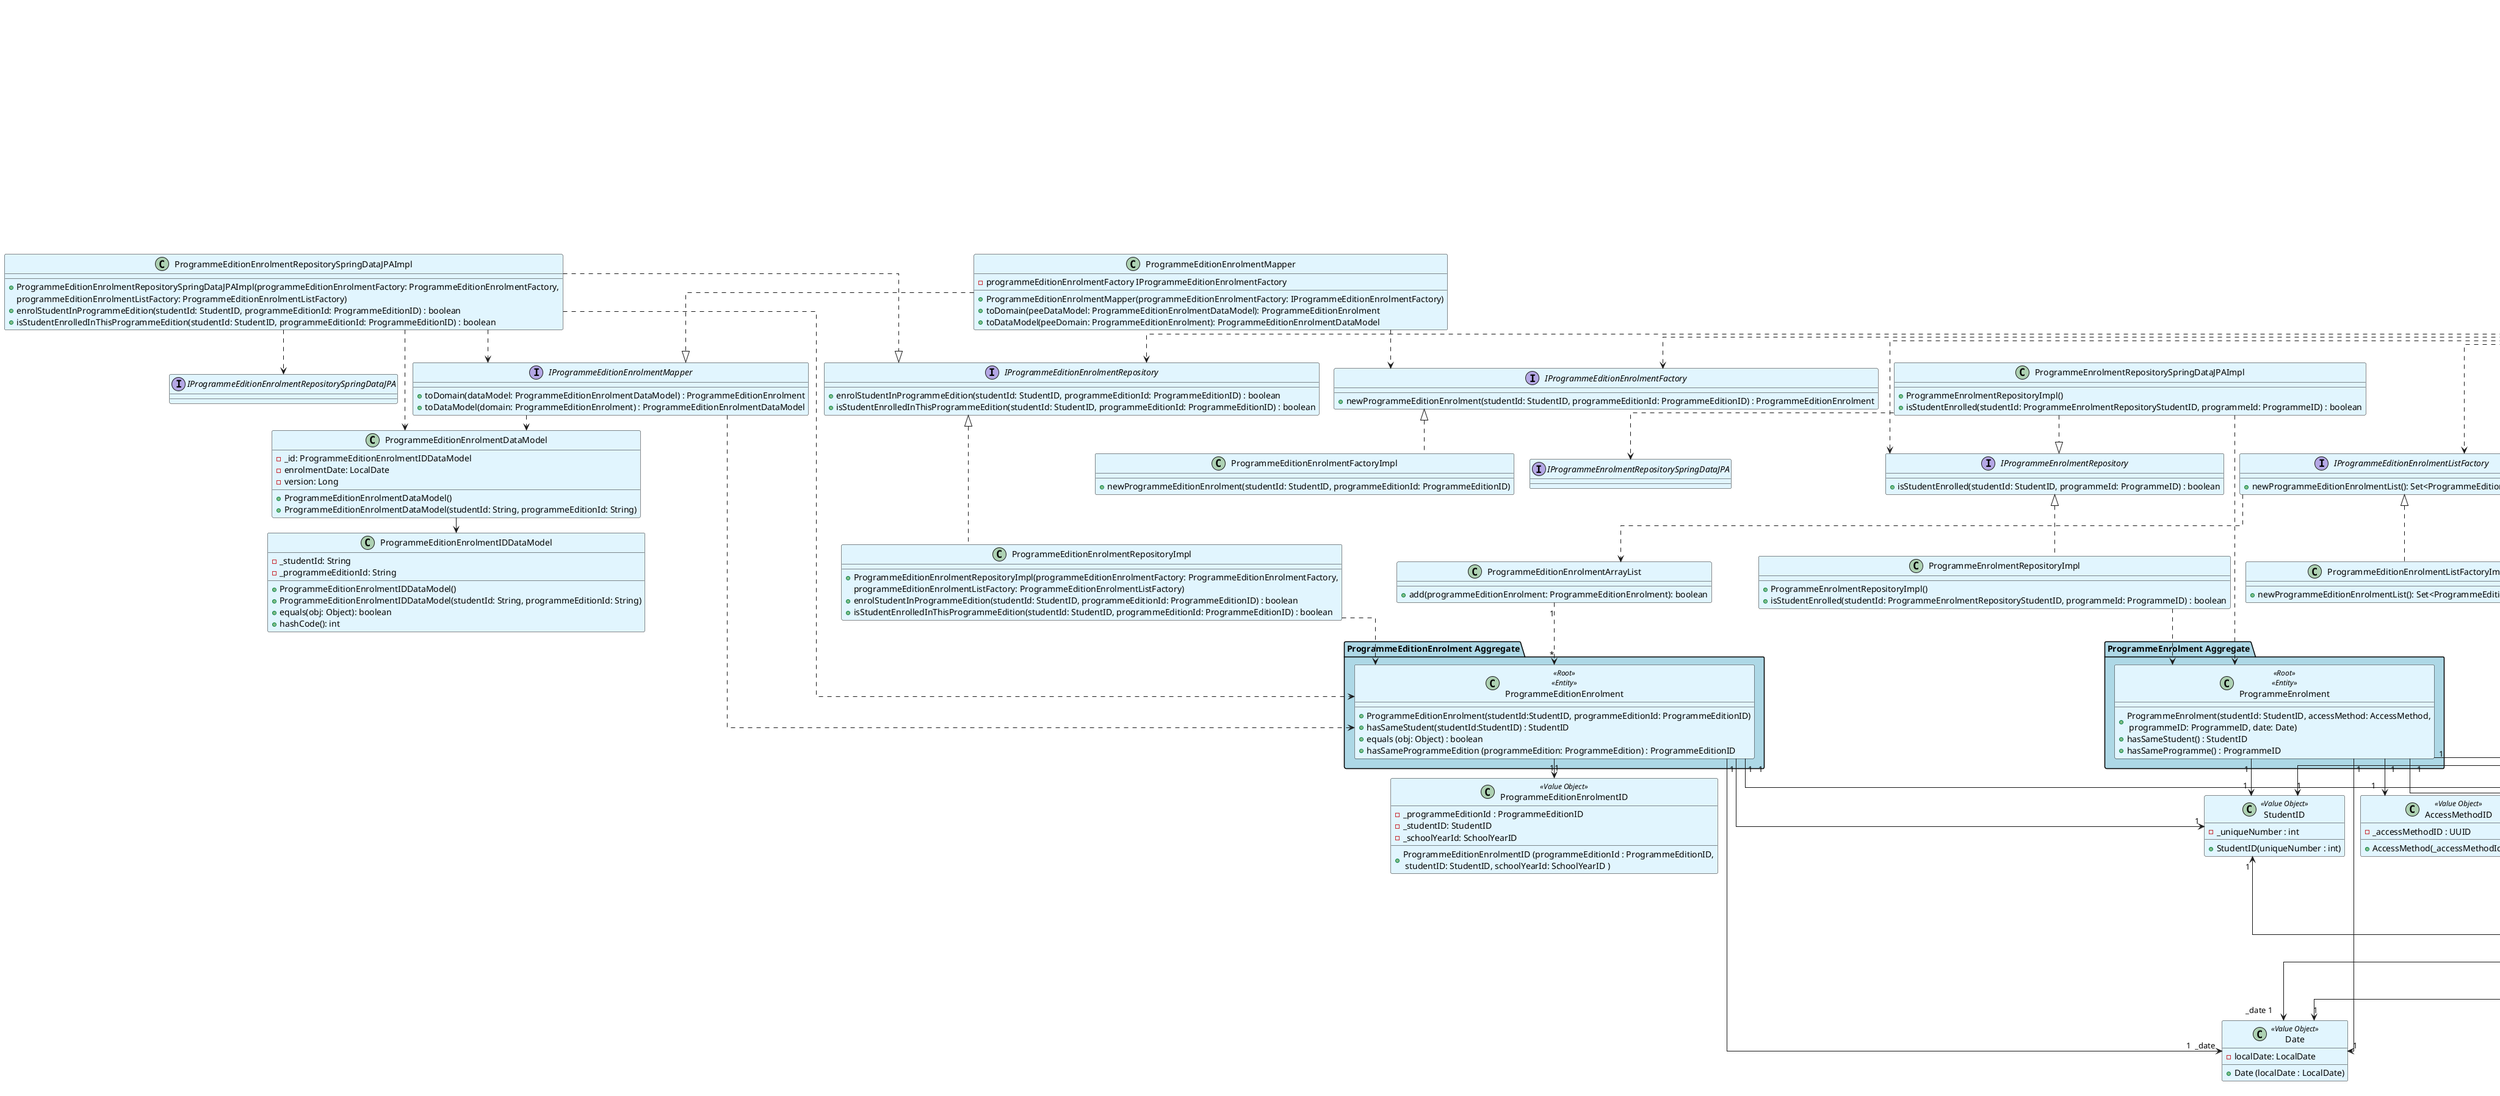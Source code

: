 @startuml
'!pragma layout smetana
'left to right direction
'top to bottom direction

skinparam ranksep 25
skinparam nodesep 25
skinparam classBackgroundColor #E1F5FE
skinparam linetype ortho

class US17_EnrolStudentInProgrammeEditionAndSetOfCoursesEditionsController {
    +US17_EnrolStudentInProgrammeEditionAndSetOfCoursesEditionsController(programmeEditionEnrolmentService: IProgrammeEditionEnrolmentService)
    +getAllProgrammesIDs(): List<ProgrammeID>
    +getAllSchoolYearsIDs(): List<SchoolYearID>
    +enrolStudentInProgrammeEditionAndSetOfCoursesEditionsController(studentId: StudentID, programmeId: ProgrammeID, schoolYearId: SchoolYearID)
}


' Service Interfaces
interface IProgrammeEditionEnrolmentService{
    +ProgrammeEditionEnrolmentService(programmeEditionEnrolmentRepository: IProgrammeEditionEnrolmentRepository, \n programmeEditionRepository: IProgrammeEditionRepository, programmeRepository: IProgrammeRepository, \n courseEditionEnrolmentRepository: ICourseEditionEnrolmentRepository, courseEditionRepository: ICourseEditionRepository, \n schoolYearRepository: ISchoolYearRepository, programmeEnrolmentRepository: IProgrammeEnrolmentRepository
    +enrolStudentImProgrammeEditionAndSetOfCoursesEditions(studentId: StudentID, programmeId: ProgrammeID, schoolYearId: SchoolYearID
    +getAllProgrammesIDs(): List<ProgrammeID>
    +getAllSchoolYearsIDs(): List<SchoolYearID>
    }

'Repository Interfaces
interface IProgrammeEditionEnrolmentRepository {
    +enrolStudentInProgrammeEdition(studentId: StudentID, programmeEditionId: ProgrammeEditionID) : boolean
    +isStudentEnrolledInThisProgrammeEdition(studentId: StudentID, programmeEditionId: ProgrammeEditionID) : boolean
}

interface IProgrammeEditionRepository {
    +findProgrammeEditionIDByProgrammeIDAndSchoolYearID(programmeId: ProgrammeID, schoolYearId: SchoolYearID) : Optional<ProgrammeEditionID>
}

interface IProgrammeRepository {
    +getAllProgrammesIDs() : List<ProgrammeID>
}

interface ICourseEditionEnrolmentRepository {
    +enrolStudentInACourseEdition (studentId: StudentID, courseEditionId: CourseEditionID) : boolean
    +findByStudentAndEdition (studentId: StudentID, courseEditionId: CourseEditionID) : Optional<CourseEditionEnrolment>
    +enrolStudentInProgrammeEditionCoursesEditions (studentId: StudentID, courseEditionsId: List<CourseEditionID>) : void
}

interface ICourseEditionRepository {
    +findCourseEditionsByProgrammeEdition(programmeEditionId: ProgrammeEditionID): List<CourseEditionId>
}

interface ISchoolYearRepository {
    +getAllSchoolYearsIDs() : List<SchoolYearID>
}

interface IProgrammeEnrolmentRepository {
    +isStudentEnrolled(studentId: StudentID, programmeId: ProgrammeID) : boolean
}

interface IProgrammeEditionEnrolmentFactory{
    +newProgrammeEditionEnrolment(studentId: StudentID, programmeEditionId: ProgrammeEditionID) : ProgrammeEditionEnrolment
}

interface IProgrammeEditionEnrolmentListFactory{
    +newProgrammeEditionEnrolmentList(): Set<ProgrammeEditionEnrolmentId>
}

interface IProgrammeEditionEnrolmentRepositorySpringDataJPA {
}

interface IProgrammeRepositorySpringDataJPA {
}

interface IProgrammeEditionRepositorySpringDataJPA {
}

interface IProgrammeEnrolmentRepositorySpringDataJPA {
}

interface ICourseEditionEnrolmentRepositorySpringDataJPA {
}

interface ICourseEditionRepositorySpringDataJPA {
}

interface ISchoolYearRepositorySpringDataJPA {
}

interface IProgrammeEditionEnrolmentMapper {
    +toDomain(dataModel: ProgrammeEditionEnrolmentDataModel) : ProgrammeEditionEnrolment
    +toDataModel(domain: ProgrammeEditionEnrolment) : ProgrammeEditionEnrolmentDataModel
}

' Services
class ProgrammeEditionEnrolmentServiceImpl {
    +ProgrammeEditionEnrolmentService(programmeEditionEnrolmentRepository: IProgrammeEditionEnrolmentRepository, \n programmeEditionRepository: IProgrammeEditionRepository, programmeRepository: IProgrammeRepository, \n courseEditionEnrolmentRepository: ICourseEditionEnrolmentRepository, courseEditionRepository: ICourseEditionRepository, \n schoolYearRepository: ISchoolYearRepository, programmeEnrolmentRepository: IProgrammeEnrolmentRepository
    +enrolStudentImProgrammeEditionAndSetOfCoursesEditions(studentId: StudentID, programmeId: ProgrammeID, schoolYearId: SchoolYearID
    +getAllProgrammesIDs(): List<ProgrammeID>
    +getAllSchoolYearsIDs(): List<SchoolYearID>
}

'Repositories
class ProgrammeEditionEnrolmentRepositoryImpl {
    +ProgrammeEditionEnrolmentRepositoryImpl(programmeEditionEnrolmentFactory: ProgrammeEditionEnrolmentFactory,
          programmeEditionEnrolmentListFactory: ProgrammeEditionEnrolmentListFactory)
    +enrolStudentInProgrammeEdition(studentId: StudentID, programmeEditionId: ProgrammeEditionID) : boolean
    +isStudentEnrolledInThisProgrammeEdition(studentId: StudentID, programmeEditionId: ProgrammeEditionID) : boolean
}

class ProgrammeEditionEnrolmentRepositorySpringDataJPAImpl {
    +ProgrammeEditionEnrolmentRepositorySpringDataJPAImpl(programmeEditionEnrolmentFactory: ProgrammeEditionEnrolmentFactory,
          programmeEditionEnrolmentListFactory: ProgrammeEditionEnrolmentListFactory)
    +enrolStudentInProgrammeEdition(studentId: StudentID, programmeEditionId: ProgrammeEditionID) : boolean
    +isStudentEnrolledInThisProgrammeEdition(studentId: StudentID, programmeEditionId: ProgrammeEditionID) : boolean
}

class ProgrammeEditionRepositoryImpl {
    +ProgrammeEditionRepositoryImpl(programmeEditionFactory: ProgrammeEditionFactory)
    +findProgrammeEditionIDByProgrammeIDAndSchoolYearID(programmeId: ProgrammeID, schoolYearId: SchoolYearID) : Optional<ProgrammeEditionID>
}

class ProgrammeEditionRepositorySpringDataJPAImpl {
    +ProgrammeEditionRepositoryImpl(programmeEditionFactory: ProgrammeEditionFactory)
    +findProgrammeEditionIDByProgrammeIDAndSchoolYearID(programmeId: ProgrammeID, schoolYearId: SchoolYearID) : Optional<ProgrammeEditionID>
}

class ProgrammeRepositoryImpl {
    +ProgrammeRepositoryImpl(programmeFactory: ProgrammeFactory)
    +getAllProgrammesIDs() : List<ProgrammeID>
}

class ProgrammeRepositorySpringDataJPAImpl {
    +ProgrammeRepositoryImpl(programmeFactory: ProgrammeFactory)
    +getAllProgrammesIDs() : List<ProgrammeID>
}

class CourseEditionEnrolmentRepositoryImpl {
    +CourseEditionEnrolmentRepositoryImpl ()
    +enrolStudentInACourseEdition(studentId: StudentID, courseEditionId: CourseEditionID) : boolean
    +findByStudentAndEdition(studentId: StudentID, courseEditionId: CourseEditionID) : Optional<CourseEditionEnrolment>
    +enrolStudentInProgrammeEditionCoursesEditions(studentId: StudentID, courseEditions: List<CourseEditionID>) : void
}

class CourseEditionEnrolmentRepositorySpringDataJPAImpl {
    +CourseEditionEnrolmentRepositoryImpl ()
    +enrolStudentInACourseEdition(studentId: StudentID, courseEditionId: CourseEditionID) : boolean
    +findByStudentAndEdition(studentId: StudentID, courseEditionId: CourseEditionID) : Optional<CourseEditionEnrolment>
    +enrolStudentInProgrammeEditionCoursesEditions(studentId: StudentID, courseEditions: List<CourseEditionID>) : void
}

class CourseEditionRepositoryImpl {
    +CourseEditionRepositoryImpl(courseEditionFactory: CourseEditionFactory)
    +findCourseEditionsByProgrammeEdition(programmeEdition: ProgrammeEdition) : List<CourseEditionID>
}

class CourseEditionRepositorySpringDataJPAImpl {
    +CourseEditionRepositoryImpl(courseEditionFactory: CourseEditionFactory)
    +findCourseEditionsByProgrammeEdition(programmeEdition: ProgrammeEdition) : List<CourseEditionID>
}

class SchoolYearRepositoryImpl {
    +SchoolYearRepositoryImpl(schoolYearFactory: SchoolYearFactory, schoolYearListFactory: SchoolYearListFactory)
    +getAllSchoolYearsIDs() : List<SchoolYearID>
}

class SchoolYearRepositorySpringDataJPAImpl {
    +SchoolYearRepositoryImpl(schoolYearFactory: SchoolYearFactory, schoolYearListFactory: SchoolYearListFactory)
    +getAllSchoolYearsIDs() : List<SchoolYearID>
}

class ProgrammeEnrolmentRepositoryImpl {
    +ProgrammeEnrolmentRepositoryImpl()
    +isStudentEnrolled(studentId: ProgrammeEnrolmentRepositoryStudentID, programmeId: ProgrammeID) : boolean
}

class ProgrammeEnrolmentRepositorySpringDataJPAImpl {
    +ProgrammeEnrolmentRepositoryImpl()
    +isStudentEnrolled(studentId: ProgrammeEnrolmentRepositoryStudentID, programmeId: ProgrammeID) : boolean
}


'Aggregates
package "CourseEditionEnrolment Aggregate" #Lightblue {
    class CourseEditionEnrolment <<Root>> <<Entity>> {
    +CourseEditionEnrolment(studentId:StudentID, courseEditionId: CourseEditionID)
    +hasStudent (studentId: StudentID) : boolean
    +hasCourseEdition (courseEditionId: CourseEditionID) : boolean
    }
}

package "ProgrammeEditionEnrolment Aggregate" #Lightblue {
    class ProgrammeEditionEnrolment <<Root>> <<Entity>> {
    +ProgrammeEditionEnrolment(studentId:StudentID, programmeEditionId: ProgrammeEditionID)
    +hasSameStudent(studentId:StudentID) : StudentID
    +equals (obj: Object) : boolean
    +hasSameProgrammeEdition (programmeEdition: ProgrammeEdition) : ProgrammeEditionID
    }
}

package "Programme Aggregate" #Lightblue{
    class Programme <<Root>> <<Entity>>  {
     + Programme(name : NameWithNumbersAndSpecialChars, acronym : Acronym,\n quantityOfEcts: QuantEcts, quantityOfSemesters : QuantSemesters,
          degreeTypeID : DegreeTypeID, departmentID : DepartmentID, programmeDirectorID : TeacherID)
     +getProgrammesID() : ProgrammeID
    }
 }

 package "Student Aggregate" #Lightblue{
     class Student <<Root>> <<Entity>> {
         +Student(studentId: StudentID, name: Name, NIF: NIF, phone: Phone,
         email: Email, address: Address, academicEmail  : StudentAcademicEmail)
     }
 }

 package "ProgrammeEdition Aggregate" #Lightblue{
     class ProgrammeEdition <<Root>> <<Entity>> {
         +ProgrammeEdition(programmeId: ProgrammeID, schoolYearId: SchoolYearID)
         +findProgrammeIDInProgrammeEdition() : ProgrammeID
         +findSchoolYearIDInProgrammeEdition() : SchoolYearID
     }
 }

 package "CourseEdition Aggregate" #Lightblue{
     class CourseEdition <<Root>> <<Entity>> {
         +CourseEdition(programmeEditionId: ProgrammeEditionID,\n courseInStudyPlanID: CourseInStudyPlanID, courseEditionId: CourseEditionID)
         +whatProgrammeEditionBelongsThisCourseEdition() : ProgrammeEditionID
     }
 }

 package "SchoolYear Aggregate" #Lightblue{
     class SchoolYear <<Root>> <<Entity>>  {
        +SchoolYear(description: Description, startDate: Date, endDate: Date)
    }
 }

package "ProgrammeEnrolment Aggregate" #Lightblue{
    class ProgrammeEnrolment <<Root>> <<Entity>> {
        +ProgrammeEnrolment(studentId: StudentID, accessMethod: AccessMethod,\n programmeID: ProgrammeID, date: Date)
        +hasSameStudent() : StudentID
        +hasSameProgramme() : ProgrammeID
    }
}

'DataModel

class ProgrammeEditionEnrolmentIDDataModel {
      - _studentId: String
      - _programmeEditionId: String
      + ProgrammeEditionEnrolmentIDDataModel()
      + ProgrammeEditionEnrolmentIDDataModel(studentId: String, programmeEditionId: String)
      + equals(obj: Object): boolean
      + hashCode(): int
}

class ProgrammeEditionEnrolmentDataModel{
      - _id: ProgrammeEditionEnrolmentIDDataModel
      - enrolmentDate: LocalDate
      - version: Long
      + ProgrammeEditionEnrolmentDataModel()
      + ProgrammeEditionEnrolmentDataModel(studentId: String, programmeEditionId: String)
      }

'Mapper
class ProgrammeEditionEnrolmentMapper{
      - programmeEditionEnrolmentFactory IProgrammeEditionEnrolmentFactory
      + ProgrammeEditionEnrolmentMapper(programmeEditionEnrolmentFactory: IProgrammeEditionEnrolmentFactory)
      + toDomain(peeDataModel: ProgrammeEditionEnrolmentDataModel): ProgrammeEditionEnrolment
      + toDataModel(peeDomain: ProgrammeEditionEnrolment): ProgrammeEditionEnrolmentDataModel
}

'Value Objects

class CourseEditionEnrolmentID <<Value Object>>{
    -_studentID: StudentID
    - _courseEditionID : CourseEditionID
    + CourseEditionEnrolmentID (studentId: StudentID, courseEditionID : CourseEditionID)
}

class ProgrammeEditionEnrolmentID <<Value Object>> {
    - _programmeEditionId : ProgrammeEditionID
    -_studentID: StudentID
    -_schoolYearId: SchoolYearID
    + ProgrammeEditionEnrolmentID (programmeEditionId : ProgrammeEditionID,\n studentID: StudentID, schoolYearId: SchoolYearID )
}

class ProgrammeID <<Value Object>> {
    -_name : NameWithNumbersAndSpecialChars
    -_acronym : Acronym
    + ProgrammeID (name : NameWithNumbersAndSpecialChars,acronym : Acronym)
}

class StudentID <<Value Object>> {
    -_uniqueNumber : int
    + StudentID(uniqueNumber : int)
}

class Name <<Value Object>> {
    -_name : String
    + Name(name : String)
}

class NIF <<Value Object>> {
    -_NIF : String
    + NIF(NIF : String)
}

class Phone <<Value Object>> {
    -_phone : String
    + Phone(phone : String)
}

class Acronym <<Value Object>> {
     -_acronym : String
     + Acronym(acronym : String)
}

class QuantEcts <<ValueObject>> {
    -_quantEcts: int
    + QuantEcts(quantityOfEcts : int)
}

class QuantityOfSemesters <<ValueObject>> {
    -_quantityOfSemesters: int
    + QuantSemesters(quantityOfSemesters: int)
}

class Email <<Value Object>> {
    -_email : String
    + Email(email : String)
}

class AccessMethodID <<Value Object>> {
    -_accessMethodID : UUID
    + AccessMethod(_accessMethodId : UUID)
}


class NameWithNumbersAndSpecialChars <<Value Object>> {
    -_nameWithNumbersAndSpecialChars : String
    + NameWithNumbersAndSpecialChars\n(_nameWithNumbersAndSpecialChars : String)
}

class StudentAcademicEmail <<Value Object>> {
    -_studentAcademicEmail : String
    + StudentAcademicEmail(institutionalEmail : String)
}
class Address <<Value Object>> {
        +Address(street: Street, postalCode: PostalCode, location: Location, country: Country)
        + getStreet() : Street
        + getPostalCode() : PostalCode
        + getLocation() : Location
        + getCountry() : Country
    }

class Street <<Value Object>> {
    -_street : String
    + Street(street : String)
}

class PostalCode <<Value Object>> {
    -_postalCode : String
    + PostalCode(postalCode : String)
}

class Location <<Value Object>> {
    -_location : String
    + Location(location : String)
}

class Country <<Value Object>> {
    -_country : String
    + Country(country : String)
}

class ProgrammeEnrolmentID <<Value Object>>{
    - _programmeEnrolmentId : UUID
    + getProgrammeEnrolmentId() : _programmeEnrolmentId
}

class CourseEditionID <<Value Object>>{
    -_programmeEditionId : ProgrammeEditionID
    -_courseInStudyPlanId : CourseInStudyPlanID
    + CourseEditionId (programmeEditionId : ProgrammeEditionID,\n courseInStudyPlanId : CourseInStudyPlanID)
}

class ProgrammeEditionID <<Value Object>> {
        -_programmeID : ProgrammeID
        -_schoolYearID : SchoolYearID
        + ProgrammeEditionId (programmeID : ProgrammeID,\n schoolYearID : SchoolYearID )
}

class SchoolYearID <<Value Object>>{
    -_schoolYearID : UUID
    + SchoolYearId (schoolYearID: UUID)
    }

class Date <<Value Object>> {
     -localDate: LocalDate
     +Date (localDate : LocalDate)
}

class CourseInStudyPlanID <<Value Object>> {
     -courseID : CourseID
     -studyPlanID :
     +Date (localDate : LocalDate)
}

class  EnrolmentStatus <<Value Object>> {
     -_isActive: boolean
     +EnrollmentStatus(isActive: boolean)
}

class  Description <<Value Object>> {
     -_description: String
     +Description(description: String)
}

class TeacherID <<Value Object>> {
     + TeacherID (teacherAcronym: TeacherAcronym)
     + equals(obj: Object): boolean
     }

class DepartmentID <<Value Object>> {
    + DepartmentID(acronym: DepartmentAcronym)
    + getAcronym(): DepartmentAcronym
    + equals(obj: Object): boolean
    + hashCode(): int
}

class DegreeTypeID <<Value Object>> {
    - String _dtID
    + DegreeTypeID(String dtID)
}



'Factory
class ProgrammeEditionEnrolmentFactoryImpl {
    +newProgrammeEditionEnrolment(studentId: StudentID, programmeEditionId: ProgrammeEditionID)
}

class ProgrammeEditionEnrolmentListFactoryImpl{
+newProgrammeEditionEnrolmentList(): Set<ProgrammeEditionEnrolmentID>
}

class CourseEditionEnrolmentListFactoryImpl {
    +newArrayList(): List<CourseEditionEnrolmentID>
}

class CourseEditionListFactoryImpl{
    +newArrayList(CourseEditionID)
}


'Others

class HashSet{
    + add(): boolean
}

class ProgrammeArrayList {
    +add(): boolean
}

class ProgrammeEditionEnrolmentArrayList{
     +add(programmeEditionEnrolment: ProgrammeEditionEnrolment): boolean
}

class SchoolYearArrayList {
    +add(): boolean
}

class CourseEditionArrayList{
     +add(): boolean
}

' Controller - IService
US17_EnrolStudentInProgrammeEditionAndSetOfCoursesEditionsController  ..>  IProgrammeEditionEnrolmentService

' IService - Service
IProgrammeEditionEnrolmentService  <|...  ProgrammeEditionEnrolmentServiceImpl

ProgrammeEditionEnrolmentServiceImpl  ..>  IProgrammeEditionEnrolmentRepository
ProgrammeEditionEnrolmentServiceImpl  ..>  IProgrammeEditionRepository
ProgrammeEditionEnrolmentServiceImpl  ..>  IProgrammeRepository
ProgrammeEditionEnrolmentServiceImpl  ..>  ICourseEditionEnrolmentRepository
ProgrammeEditionEnrolmentServiceImpl  ..>  ICourseEditionRepository
ProgrammeEditionEnrolmentServiceImpl  ..>  ISchoolYearRepository
ProgrammeEditionEnrolmentServiceImpl  ..>  IProgrammeEnrolmentRepository


' Repository -> interface
IProgrammeEditionEnrolmentRepository <|... ProgrammeEditionEnrolmentRepositoryImpl
IProgrammeEditionRepository <|.. ProgrammeEditionRepositoryImpl
IProgrammeRepository <|.. ProgrammeRepositoryImpl
ICourseEditionEnrolmentRepository <|.. CourseEditionEnrolmentRepositoryImpl
ICourseEditionRepository <|.. CourseEditionRepositoryImpl
ISchoolYearRepository <|.. SchoolYearRepositoryImpl
IProgrammeEnrolmentRepository <|.. ProgrammeEnrolmentRepositoryImpl

' Repository -> Aggregates
ProgrammeRepositoryImpl ..> Programme
CourseEditionEnrolmentRepositoryImpl ..> CourseEditionEnrolment
ProgrammeEditionEnrolmentRepositoryImpl ..> ProgrammeEditionEnrolment
ProgrammeEditionRepositoryImpl ..> ProgrammeEdition
CourseEditionRepositoryImpl ..> CourseEdition
SchoolYearRepositoryImpl ..> SchoolYear
ProgrammeEnrolmentRepositoryImpl ..> ProgrammeEnrolment

' Service -> InterfaceFactory
ProgrammeEditionEnrolmentServiceImpl ..> IProgrammeEditionEnrolmentListFactory
ProgrammeEditionEnrolmentServiceImpl ..> IProgrammeEditionEnrolmentFactory

' Other connections

CourseEditionRepositoryImpl "1       " --> "1" CourseEditionListFactoryImpl
'CourseEditionRepositoryImpl "1" --> "1" CourseEditionArrayList
CourseEditionArrayList "1" <.. "1" CourseEditionListFactoryImpl
CourseEditionArrayList "1 arrayOfCourseEdition" <.u. "*" CourseEdition

'CourseEditionEnrolmentRepositoryImpl "1" --> "1" CourseEditionEnrolmentListFactoryImpl
CourseEditionEnrolmentRepositoryImpl "1" --> "1" HashSet
HashSet "1" <.. "1" CourseEditionEnrolmentListFactoryImpl
HashSet "1" <.. "*" SchoolYear
'ProgrammeEditionEnrolmentRepositoryImpl "1" --> "1" ProgrammeEditionEnrolmentArrayList

ProgrammeEditionEnrolmentArrayList "1" ..> "*" ProgrammeEditionEnrolment
'ProgrammeEditionEnrolmentRepositoryImpl "1" ..> "1" ProgrammeEditionEnrolmentListFactoryImpl

IProgrammeEditionEnrolmentListFactory ..> ProgrammeEditionEnrolmentArrayList
IProgrammeEditionEnrolmentFactory <|.. ProgrammeEditionEnrolmentFactoryImpl
IProgrammeEditionEnrolmentListFactory <|.. ProgrammeEditionEnrolmentListFactoryImpl


'ProgrammeRepositoryImpl "1" --> "1" ProgrammeArrayList
ProgrammeArrayList "1" --> " _programme *" Programme

ProgrammeEdition "1" --> "1" SchoolYearID
ProgrammeEdition "1" --> ProgrammeID
ProgrammeEdition "1" --> "1" ProgrammeEditionID

CourseEdition "1" --> "1" CourseEditionID
CourseEdition "1" --> "1" ProgrammeEditionID
CourseEdition "1" --> "1" CourseInStudyPlanID

'SchoolYearRepositoryImpl "1" --> "1" SchoolYearArrayList
SchoolYearArrayList "1" --> " _schoolYear *" SchoolYear

ProgrammeEditionEnrolment "1"--> "1" ProgrammeEditionID
ProgrammeEditionEnrolment"1" --> "1" StudentID
ProgrammeEditionEnrolment "1"--> "1" ProgrammeEditionEnrolmentID

SchoolYear "1" --> "1" SchoolYearID
SchoolYear "1" --> "1" Description
SchoolYear "1" --> "1" Date

ProgrammeEditionEnrolment  " 1    " --> "1  _date " Date

CourseEditionEnrolment  "1" --> "1 _status" EnrolmentStatus
CourseEditionEnrolment "1" --> "_date 1    " Date
CourseEditionEnrolment "1"   -u-> "1"  StudentID
CourseEditionEnrolment "1" --> "1" CourseEditionID
CourseEditionEnrolment "1" --> "1" CourseEditionEnrolmentID

Programme "1" --> "1" ProgrammeID
Programme "1" --> "1" NameWithNumbersAndSpecialChars
Programme "1" --> "1" Acronym
Programme "1" --> "1" QuantEcts
Programme "1" --> "1" QuantityOfSemesters
Programme "1" --> "1" DepartmentID
Programme "1" --> "1" DegreeTypeID
Programme "1" --> "1" TeacherID

ProgrammeEnrolment "1" --> "1" ProgrammeID
ProgrammeEnrolment "1" --> "1" AccessMethodID
ProgrammeEnrolment "1" --> "1" Date
ProgrammeEnrolment "1" --> "1" StudentID
ProgrammeEnrolment "1" --> "1" ProgrammeEnrolmentID

Student "1" --> "1" StudentID
Student "*" --> "1" Name
Student "\n *" --> "1  " Email
Student "\n *" --> "1   " StudentAcademicEmail
Student "\n *" --> "1 " Phone
Student "\n *" --> "1 " NIF
Student "1" --> "1 _address" Address

Address "  *" ---> "1" Street
Address "*                " ---> "1" PostalCode
Address " *" ---> "1" Location
Address " *" ---> "1" Country

ProgrammeEditionEnrolmentRepositorySpringDataJPAImpl ..|> IProgrammeEditionEnrolmentRepository
ProgrammeEditionEnrolmentRepositorySpringDataJPAImpl ..> IProgrammeEditionEnrolmentRepositorySpringDataJPA
ProgrammeEditionEnrolmentRepositorySpringDataJPAImpl ..> ProgrammeEditionEnrolment
ProgrammeRepositorySpringDataJPAImpl ..|> IProgrammeRepository
ProgrammeRepositorySpringDataJPAImpl ..> IProgrammeRepositorySpringDataJPA
ProgrammeRepositorySpringDataJPAImpl ..> Programme
ProgrammeEditionRepositorySpringDataJPAImpl ..|> IProgrammeEditionRepository
ProgrammeEditionRepositorySpringDataJPAImpl ..> IProgrammeEditionRepositorySpringDataJPA
ProgrammeEditionRepositorySpringDataJPAImpl ..> ProgrammeEdition
ProgrammeEnrolmentRepositorySpringDataJPAImpl ..|> IProgrammeEnrolmentRepository
ProgrammeEnrolmentRepositorySpringDataJPAImpl ..> IProgrammeEnrolmentRepositorySpringDataJPA
ProgrammeEnrolmentRepositorySpringDataJPAImpl ..> ProgrammeEnrolment
CourseEditionEnrolmentRepositorySpringDataJPAImpl ..|> ICourseEditionEnrolmentRepository
CourseEditionEnrolmentRepositorySpringDataJPAImpl ..> ICourseEditionEnrolmentRepositorySpringDataJPA
CourseEditionEnrolmentRepositorySpringDataJPAImpl ..> CourseEditionEnrolment
CourseEditionRepositorySpringDataJPAImpl ...|> ICourseEditionRepository
CourseEditionRepositorySpringDataJPAImpl ..> ICourseEditionRepositorySpringDataJPA
CourseEditionRepositorySpringDataJPAImpl ..> CourseEdition
SchoolYearRepositorySpringDataJPAImpl ..|> ISchoolYearRepository
SchoolYearRepositorySpringDataJPAImpl ..> ISchoolYearRepositorySpringDataJPA
SchoolYearRepositorySpringDataJPAImpl ..> SchoolYear

ProgrammeEditionEnrolmentMapper ..> IProgrammeEditionEnrolmentFactory
ProgrammeEditionEnrolmentMapper ..|> IProgrammeEditionEnrolmentMapper
IProgrammeEditionEnrolmentMapper ..> ProgrammeEditionEnrolment
IProgrammeEditionEnrolmentMapper ..> ProgrammeEditionEnrolmentDataModel
ProgrammeEditionEnrolmentRepositorySpringDataJPAImpl ..> ProgrammeEditionEnrolmentDataModel
ProgrammeEditionEnrolmentRepositorySpringDataJPAImpl ..> IProgrammeEditionEnrolmentMapper

ProgrammeEditionEnrolmentDataModel --> ProgrammeEditionEnrolmentIDDataModel

@enduml
